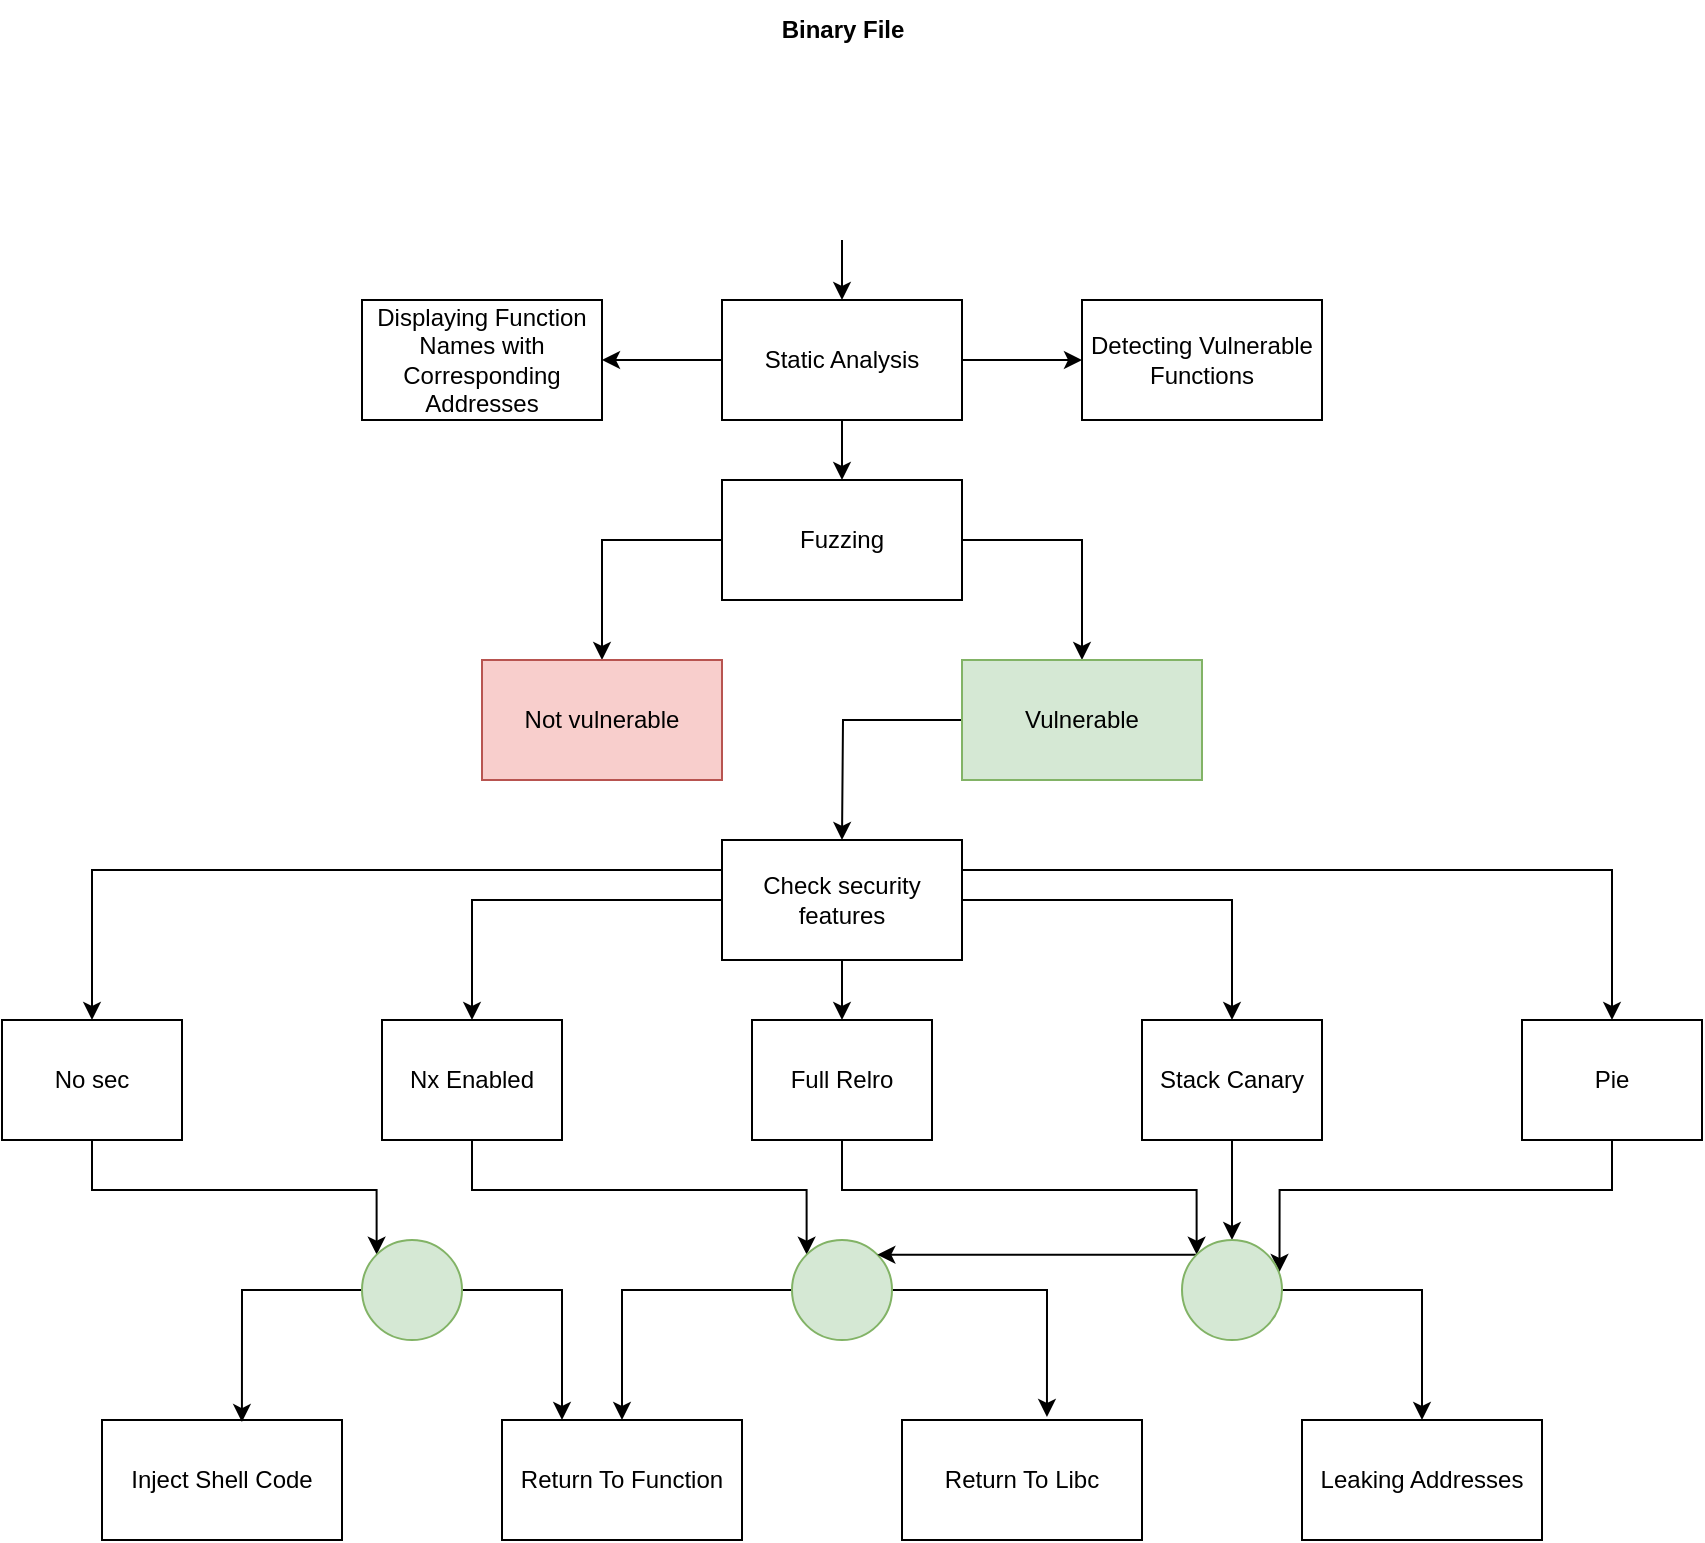 <mxfile version="21.3.8" type="github">
  <diagram name="Page-1" id="5xmp5UdEsxfD9INuU4Cq">
    <mxGraphModel dx="1950" dy="2814" grid="1" gridSize="10" guides="1" tooltips="1" connect="1" arrows="1" fold="1" page="1" pageScale="1" pageWidth="850" pageHeight="1100" math="0" shadow="0">
      <root>
        <mxCell id="0" />
        <mxCell id="1" parent="0" />
        <mxCell id="q3vog-fZis95d_C_QXHH-101" style="edgeStyle=orthogonalEdgeStyle;rounded=0;orthogonalLoop=1;jettySize=auto;html=1;exitX=1;exitY=0.25;exitDx=0;exitDy=0;entryX=0.5;entryY=0;entryDx=0;entryDy=0;" parent="1" source="q3vog-fZis95d_C_QXHH-1" target="q3vog-fZis95d_C_QXHH-35" edge="1">
          <mxGeometry relative="1" as="geometry" />
        </mxCell>
        <mxCell id="q3vog-fZis95d_C_QXHH-102" style="edgeStyle=orthogonalEdgeStyle;rounded=0;orthogonalLoop=1;jettySize=auto;html=1;exitX=1;exitY=0.5;exitDx=0;exitDy=0;entryX=0.5;entryY=0;entryDx=0;entryDy=0;" parent="1" source="q3vog-fZis95d_C_QXHH-1" target="q3vog-fZis95d_C_QXHH-32" edge="1">
          <mxGeometry relative="1" as="geometry" />
        </mxCell>
        <mxCell id="q3vog-fZis95d_C_QXHH-103" style="edgeStyle=orthogonalEdgeStyle;rounded=0;orthogonalLoop=1;jettySize=auto;html=1;exitX=0.5;exitY=1;exitDx=0;exitDy=0;entryX=0.5;entryY=0;entryDx=0;entryDy=0;" parent="1" source="q3vog-fZis95d_C_QXHH-1" target="q3vog-fZis95d_C_QXHH-28" edge="1">
          <mxGeometry relative="1" as="geometry" />
        </mxCell>
        <mxCell id="q3vog-fZis95d_C_QXHH-104" style="edgeStyle=orthogonalEdgeStyle;rounded=0;orthogonalLoop=1;jettySize=auto;html=1;exitX=0;exitY=0.5;exitDx=0;exitDy=0;entryX=0.5;entryY=0;entryDx=0;entryDy=0;" parent="1" source="q3vog-fZis95d_C_QXHH-1" target="q3vog-fZis95d_C_QXHH-17" edge="1">
          <mxGeometry relative="1" as="geometry" />
        </mxCell>
        <mxCell id="q3vog-fZis95d_C_QXHH-105" style="edgeStyle=orthogonalEdgeStyle;rounded=0;orthogonalLoop=1;jettySize=auto;html=1;exitX=0;exitY=0.25;exitDx=0;exitDy=0;entryX=0.5;entryY=0;entryDx=0;entryDy=0;" parent="1" source="q3vog-fZis95d_C_QXHH-1" target="q3vog-fZis95d_C_QXHH-11" edge="1">
          <mxGeometry relative="1" as="geometry" />
        </mxCell>
        <mxCell id="q3vog-fZis95d_C_QXHH-1" value="Check security features" style="rounded=0;whiteSpace=wrap;html=1;" parent="1" vertex="1">
          <mxGeometry x="260" y="-730" width="120" height="60" as="geometry" />
        </mxCell>
        <mxCell id="q3vog-fZis95d_C_QXHH-44" style="edgeStyle=orthogonalEdgeStyle;rounded=0;orthogonalLoop=1;jettySize=auto;html=1;exitX=0.5;exitY=1;exitDx=0;exitDy=0;entryX=0.5;entryY=0;entryDx=0;entryDy=0;" parent="1" source="q3vog-fZis95d_C_QXHH-2" target="q3vog-fZis95d_C_QXHH-3" edge="1">
          <mxGeometry relative="1" as="geometry" />
        </mxCell>
        <mxCell id="q3vog-fZis95d_C_QXHH-61" style="edgeStyle=orthogonalEdgeStyle;rounded=0;orthogonalLoop=1;jettySize=auto;html=1;exitX=0;exitY=0.5;exitDx=0;exitDy=0;entryX=1;entryY=0.5;entryDx=0;entryDy=0;" parent="1" source="q3vog-fZis95d_C_QXHH-2" target="q3vog-fZis95d_C_QXHH-4" edge="1">
          <mxGeometry relative="1" as="geometry" />
        </mxCell>
        <mxCell id="q3vog-fZis95d_C_QXHH-62" style="edgeStyle=orthogonalEdgeStyle;rounded=0;orthogonalLoop=1;jettySize=auto;html=1;exitX=1;exitY=0.5;exitDx=0;exitDy=0;entryX=0;entryY=0.5;entryDx=0;entryDy=0;" parent="1" source="q3vog-fZis95d_C_QXHH-2" target="q3vog-fZis95d_C_QXHH-41" edge="1">
          <mxGeometry relative="1" as="geometry" />
        </mxCell>
        <mxCell id="q3vog-fZis95d_C_QXHH-2" value="Static Analysis" style="rounded=0;whiteSpace=wrap;html=1;" parent="1" vertex="1">
          <mxGeometry x="260" y="-1000" width="120" height="60" as="geometry" />
        </mxCell>
        <mxCell id="q3vog-fZis95d_C_QXHH-67" style="edgeStyle=orthogonalEdgeStyle;rounded=0;orthogonalLoop=1;jettySize=auto;html=1;exitX=0;exitY=0.5;exitDx=0;exitDy=0;entryX=0.5;entryY=0;entryDx=0;entryDy=0;" parent="1" source="q3vog-fZis95d_C_QXHH-3" target="q3vog-fZis95d_C_QXHH-6" edge="1">
          <mxGeometry relative="1" as="geometry" />
        </mxCell>
        <mxCell id="q3vog-fZis95d_C_QXHH-68" style="edgeStyle=orthogonalEdgeStyle;rounded=0;orthogonalLoop=1;jettySize=auto;html=1;exitX=1;exitY=0.5;exitDx=0;exitDy=0;" parent="1" source="q3vog-fZis95d_C_QXHH-3" target="q3vog-fZis95d_C_QXHH-46" edge="1">
          <mxGeometry relative="1" as="geometry" />
        </mxCell>
        <mxCell id="q3vog-fZis95d_C_QXHH-3" value="Fuzzing" style="rounded=0;whiteSpace=wrap;html=1;gradientColor=none;" parent="1" vertex="1">
          <mxGeometry x="260" y="-910" width="120" height="60" as="geometry" />
        </mxCell>
        <mxCell id="q3vog-fZis95d_C_QXHH-4" value="Displaying Function Names with Corresponding Addresses" style="rounded=0;whiteSpace=wrap;html=1;" parent="1" vertex="1">
          <mxGeometry x="80" y="-1000" width="120" height="60" as="geometry" />
        </mxCell>
        <mxCell id="q3vog-fZis95d_C_QXHH-6" value="Not vulnerable" style="rounded=0;whiteSpace=wrap;html=1;fillColor=#f8cecc;strokeColor=#b85450;" parent="1" vertex="1">
          <mxGeometry x="140" y="-820" width="120" height="60" as="geometry" />
        </mxCell>
        <mxCell id="q3vog-fZis95d_C_QXHH-38" style="edgeStyle=orthogonalEdgeStyle;rounded=0;orthogonalLoop=1;jettySize=auto;html=1;entryX=0.5;entryY=0;entryDx=0;entryDy=0;" parent="1" target="q3vog-fZis95d_C_QXHH-2" edge="1">
          <mxGeometry relative="1" as="geometry">
            <mxPoint x="320" y="-1030" as="sourcePoint" />
          </mxGeometry>
        </mxCell>
        <mxCell id="N7u-a9GKxDevNGdXpnSy-87" style="edgeStyle=orthogonalEdgeStyle;rounded=0;orthogonalLoop=1;jettySize=auto;html=1;exitX=0.5;exitY=1;exitDx=0;exitDy=0;entryX=0;entryY=0;entryDx=0;entryDy=0;" edge="1" parent="1" source="q3vog-fZis95d_C_QXHH-11" target="N7u-a9GKxDevNGdXpnSy-4">
          <mxGeometry relative="1" as="geometry" />
        </mxCell>
        <mxCell id="q3vog-fZis95d_C_QXHH-11" value="No sec" style="rounded=0;whiteSpace=wrap;html=1;" parent="1" vertex="1">
          <mxGeometry x="-100" y="-640" width="90" height="60" as="geometry" />
        </mxCell>
        <mxCell id="q3vog-fZis95d_C_QXHH-12" value="Return To Function" style="rounded=0;whiteSpace=wrap;html=1;" parent="1" vertex="1">
          <mxGeometry x="150" y="-440" width="120" height="60" as="geometry" />
        </mxCell>
        <mxCell id="q3vog-fZis95d_C_QXHH-13" value="Inject Shell Code" style="rounded=0;whiteSpace=wrap;html=1;" parent="1" vertex="1">
          <mxGeometry x="-50" y="-440" width="120" height="60" as="geometry" />
        </mxCell>
        <mxCell id="N7u-a9GKxDevNGdXpnSy-28" style="edgeStyle=orthogonalEdgeStyle;rounded=0;orthogonalLoop=1;jettySize=auto;html=1;exitX=0.5;exitY=1;exitDx=0;exitDy=0;entryX=0;entryY=0;entryDx=0;entryDy=0;" edge="1" parent="1" source="q3vog-fZis95d_C_QXHH-17" target="N7u-a9GKxDevNGdXpnSy-7">
          <mxGeometry relative="1" as="geometry" />
        </mxCell>
        <mxCell id="q3vog-fZis95d_C_QXHH-17" value="Nx Enabled" style="rounded=0;whiteSpace=wrap;html=1;" parent="1" vertex="1">
          <mxGeometry x="90" y="-640" width="90" height="60" as="geometry" />
        </mxCell>
        <mxCell id="q3vog-fZis95d_C_QXHH-22" value="Leaking Addresses" style="rounded=0;whiteSpace=wrap;html=1;" parent="1" vertex="1">
          <mxGeometry x="550" y="-440" width="120" height="60" as="geometry" />
        </mxCell>
        <mxCell id="q3vog-fZis95d_C_QXHH-23" value="Return To Libc" style="rounded=0;whiteSpace=wrap;html=1;" parent="1" vertex="1">
          <mxGeometry x="350" y="-440" width="120" height="60" as="geometry" />
        </mxCell>
        <mxCell id="N7u-a9GKxDevNGdXpnSy-70" style="edgeStyle=orthogonalEdgeStyle;rounded=0;orthogonalLoop=1;jettySize=auto;html=1;exitX=0.5;exitY=1;exitDx=0;exitDy=0;entryX=0;entryY=0;entryDx=0;entryDy=0;" edge="1" parent="1" source="q3vog-fZis95d_C_QXHH-28" target="N7u-a9GKxDevNGdXpnSy-9">
          <mxGeometry relative="1" as="geometry" />
        </mxCell>
        <mxCell id="q3vog-fZis95d_C_QXHH-28" value="Full Relro" style="rounded=0;whiteSpace=wrap;html=1;" parent="1" vertex="1">
          <mxGeometry x="275" y="-640" width="90" height="60" as="geometry" />
        </mxCell>
        <mxCell id="N7u-a9GKxDevNGdXpnSy-71" style="edgeStyle=orthogonalEdgeStyle;rounded=0;orthogonalLoop=1;jettySize=auto;html=1;exitX=0.5;exitY=1;exitDx=0;exitDy=0;entryX=0.5;entryY=0;entryDx=0;entryDy=0;" edge="1" parent="1" source="q3vog-fZis95d_C_QXHH-32" target="N7u-a9GKxDevNGdXpnSy-9">
          <mxGeometry relative="1" as="geometry" />
        </mxCell>
        <mxCell id="q3vog-fZis95d_C_QXHH-32" value="Stack Canary" style="rounded=0;whiteSpace=wrap;html=1;" parent="1" vertex="1">
          <mxGeometry x="470" y="-640" width="90" height="60" as="geometry" />
        </mxCell>
        <mxCell id="N7u-a9GKxDevNGdXpnSy-72" style="edgeStyle=orthogonalEdgeStyle;rounded=0;orthogonalLoop=1;jettySize=auto;html=1;exitX=0.5;exitY=1;exitDx=0;exitDy=0;entryX=0.975;entryY=0.32;entryDx=0;entryDy=0;entryPerimeter=0;" edge="1" parent="1" source="q3vog-fZis95d_C_QXHH-35" target="N7u-a9GKxDevNGdXpnSy-9">
          <mxGeometry relative="1" as="geometry" />
        </mxCell>
        <mxCell id="q3vog-fZis95d_C_QXHH-35" value="Pie" style="rounded=0;whiteSpace=wrap;html=1;" parent="1" vertex="1">
          <mxGeometry x="660" y="-640" width="90" height="60" as="geometry" />
        </mxCell>
        <mxCell id="q3vog-fZis95d_C_QXHH-41" value="Detecting Vulnerable Functions" style="rounded=0;whiteSpace=wrap;html=1;" parent="1" vertex="1">
          <mxGeometry x="440" y="-1000" width="120" height="60" as="geometry" />
        </mxCell>
        <mxCell id="q3vog-fZis95d_C_QXHH-96" style="edgeStyle=orthogonalEdgeStyle;rounded=0;orthogonalLoop=1;jettySize=auto;html=1;exitX=0;exitY=0.5;exitDx=0;exitDy=0;" parent="1" source="q3vog-fZis95d_C_QXHH-46" edge="1">
          <mxGeometry relative="1" as="geometry">
            <mxPoint x="320" y="-730" as="targetPoint" />
          </mxGeometry>
        </mxCell>
        <mxCell id="q3vog-fZis95d_C_QXHH-46" value="Vulnerable" style="rounded=0;whiteSpace=wrap;html=1;fillColor=#d5e8d4;strokeColor=#82b366;" parent="1" vertex="1">
          <mxGeometry x="380" y="-820" width="120" height="60" as="geometry" />
        </mxCell>
        <mxCell id="q3vog-fZis95d_C_QXHH-54" value="" style="shape=image;html=1;verticalAlign=top;verticalLabelPosition=bottom;labelBackgroundColor=#ffffff;imageAspect=0;aspect=fixed;image=https://cdn1.iconfinder.com/data/icons/nuvola2/128x128/mimetypes/binary.png" parent="1" vertex="1">
          <mxGeometry x="275" y="-1120" width="90" height="90" as="geometry" />
        </mxCell>
        <mxCell id="q3vog-fZis95d_C_QXHH-93" value="&lt;b&gt;Binary File&lt;/b&gt;" style="text;html=1;align=center;verticalAlign=middle;resizable=0;points=[];autosize=1;strokeColor=none;fillColor=none;" parent="1" vertex="1">
          <mxGeometry x="280" y="-1150" width="80" height="30" as="geometry" />
        </mxCell>
        <mxCell id="N7u-a9GKxDevNGdXpnSy-31" style="edgeStyle=orthogonalEdgeStyle;rounded=0;orthogonalLoop=1;jettySize=auto;html=1;exitX=1;exitY=0.5;exitDx=0;exitDy=0;entryX=0.25;entryY=0;entryDx=0;entryDy=0;" edge="1" parent="1" source="N7u-a9GKxDevNGdXpnSy-4" target="q3vog-fZis95d_C_QXHH-12">
          <mxGeometry relative="1" as="geometry" />
        </mxCell>
        <mxCell id="N7u-a9GKxDevNGdXpnSy-80" style="edgeStyle=orthogonalEdgeStyle;rounded=0;orthogonalLoop=1;jettySize=auto;html=1;exitX=0;exitY=0.5;exitDx=0;exitDy=0;entryX=0.583;entryY=0.017;entryDx=0;entryDy=0;entryPerimeter=0;" edge="1" parent="1" source="N7u-a9GKxDevNGdXpnSy-4" target="q3vog-fZis95d_C_QXHH-13">
          <mxGeometry relative="1" as="geometry" />
        </mxCell>
        <mxCell id="N7u-a9GKxDevNGdXpnSy-4" value="" style="ellipse;whiteSpace=wrap;html=1;fillColor=#d5e8d4;strokeColor=#82b366;" vertex="1" parent="1">
          <mxGeometry x="80" y="-530" width="50" height="50" as="geometry" />
        </mxCell>
        <mxCell id="N7u-a9GKxDevNGdXpnSy-6" style="edgeStyle=orthogonalEdgeStyle;rounded=0;orthogonalLoop=1;jettySize=auto;html=1;exitX=0.5;exitY=1;exitDx=0;exitDy=0;" edge="1" parent="1" source="N7u-a9GKxDevNGdXpnSy-4" target="N7u-a9GKxDevNGdXpnSy-4">
          <mxGeometry relative="1" as="geometry" />
        </mxCell>
        <mxCell id="N7u-a9GKxDevNGdXpnSy-11" style="edgeStyle=orthogonalEdgeStyle;rounded=0;orthogonalLoop=1;jettySize=auto;html=1;entryX=0.5;entryY=0;entryDx=0;entryDy=0;" edge="1" parent="1" source="N7u-a9GKxDevNGdXpnSy-7" target="q3vog-fZis95d_C_QXHH-12">
          <mxGeometry relative="1" as="geometry" />
        </mxCell>
        <mxCell id="N7u-a9GKxDevNGdXpnSy-14" style="edgeStyle=orthogonalEdgeStyle;rounded=0;orthogonalLoop=1;jettySize=auto;html=1;exitX=1;exitY=0.5;exitDx=0;exitDy=0;entryX=0.604;entryY=-0.025;entryDx=0;entryDy=0;entryPerimeter=0;" edge="1" parent="1" source="N7u-a9GKxDevNGdXpnSy-7" target="q3vog-fZis95d_C_QXHH-23">
          <mxGeometry relative="1" as="geometry" />
        </mxCell>
        <mxCell id="N7u-a9GKxDevNGdXpnSy-7" value="" style="ellipse;whiteSpace=wrap;html=1;fillColor=#d5e8d4;strokeColor=#82b366;" vertex="1" parent="1">
          <mxGeometry x="295" y="-530" width="50" height="50" as="geometry" />
        </mxCell>
        <mxCell id="N7u-a9GKxDevNGdXpnSy-50" style="edgeStyle=orthogonalEdgeStyle;rounded=0;orthogonalLoop=1;jettySize=auto;html=1;exitX=1;exitY=0.5;exitDx=0;exitDy=0;entryX=0.5;entryY=0;entryDx=0;entryDy=0;" edge="1" parent="1" source="N7u-a9GKxDevNGdXpnSy-9" target="q3vog-fZis95d_C_QXHH-22">
          <mxGeometry relative="1" as="geometry" />
        </mxCell>
        <mxCell id="N7u-a9GKxDevNGdXpnSy-76" style="edgeStyle=orthogonalEdgeStyle;rounded=0;orthogonalLoop=1;jettySize=auto;html=1;exitX=0;exitY=0;exitDx=0;exitDy=0;entryX=1;entryY=0;entryDx=0;entryDy=0;" edge="1" parent="1" source="N7u-a9GKxDevNGdXpnSy-9" target="N7u-a9GKxDevNGdXpnSy-7">
          <mxGeometry relative="1" as="geometry" />
        </mxCell>
        <mxCell id="N7u-a9GKxDevNGdXpnSy-9" value="" style="ellipse;whiteSpace=wrap;html=1;fillColor=#d5e8d4;strokeColor=#82b366;" vertex="1" parent="1">
          <mxGeometry x="490" y="-530" width="50" height="50" as="geometry" />
        </mxCell>
      </root>
    </mxGraphModel>
  </diagram>
</mxfile>
